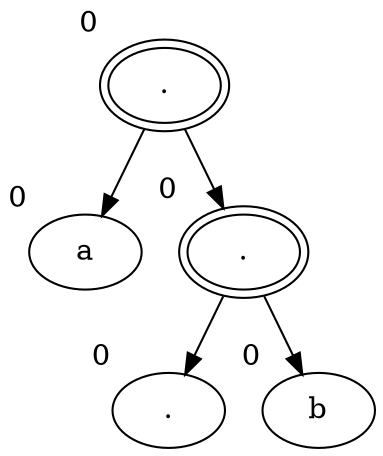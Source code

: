 digraph {
  94181702836384[label="." xlabel="0" peripheries="2"]
  94181702836432[label="a" xlabel="0" peripheries="1"]
  94181702836384  ->  94181702836432
  94181702836704[label="." xlabel="0" peripheries="2"]
  94181702836384  ->  94181702836704
  94181702836624[label="." xlabel="0" peripheries="1"]
  94181702836704  ->  94181702836624
  94181702836784[label="b" xlabel="0" peripheries="1"]
  94181702836704  ->  94181702836784
}
